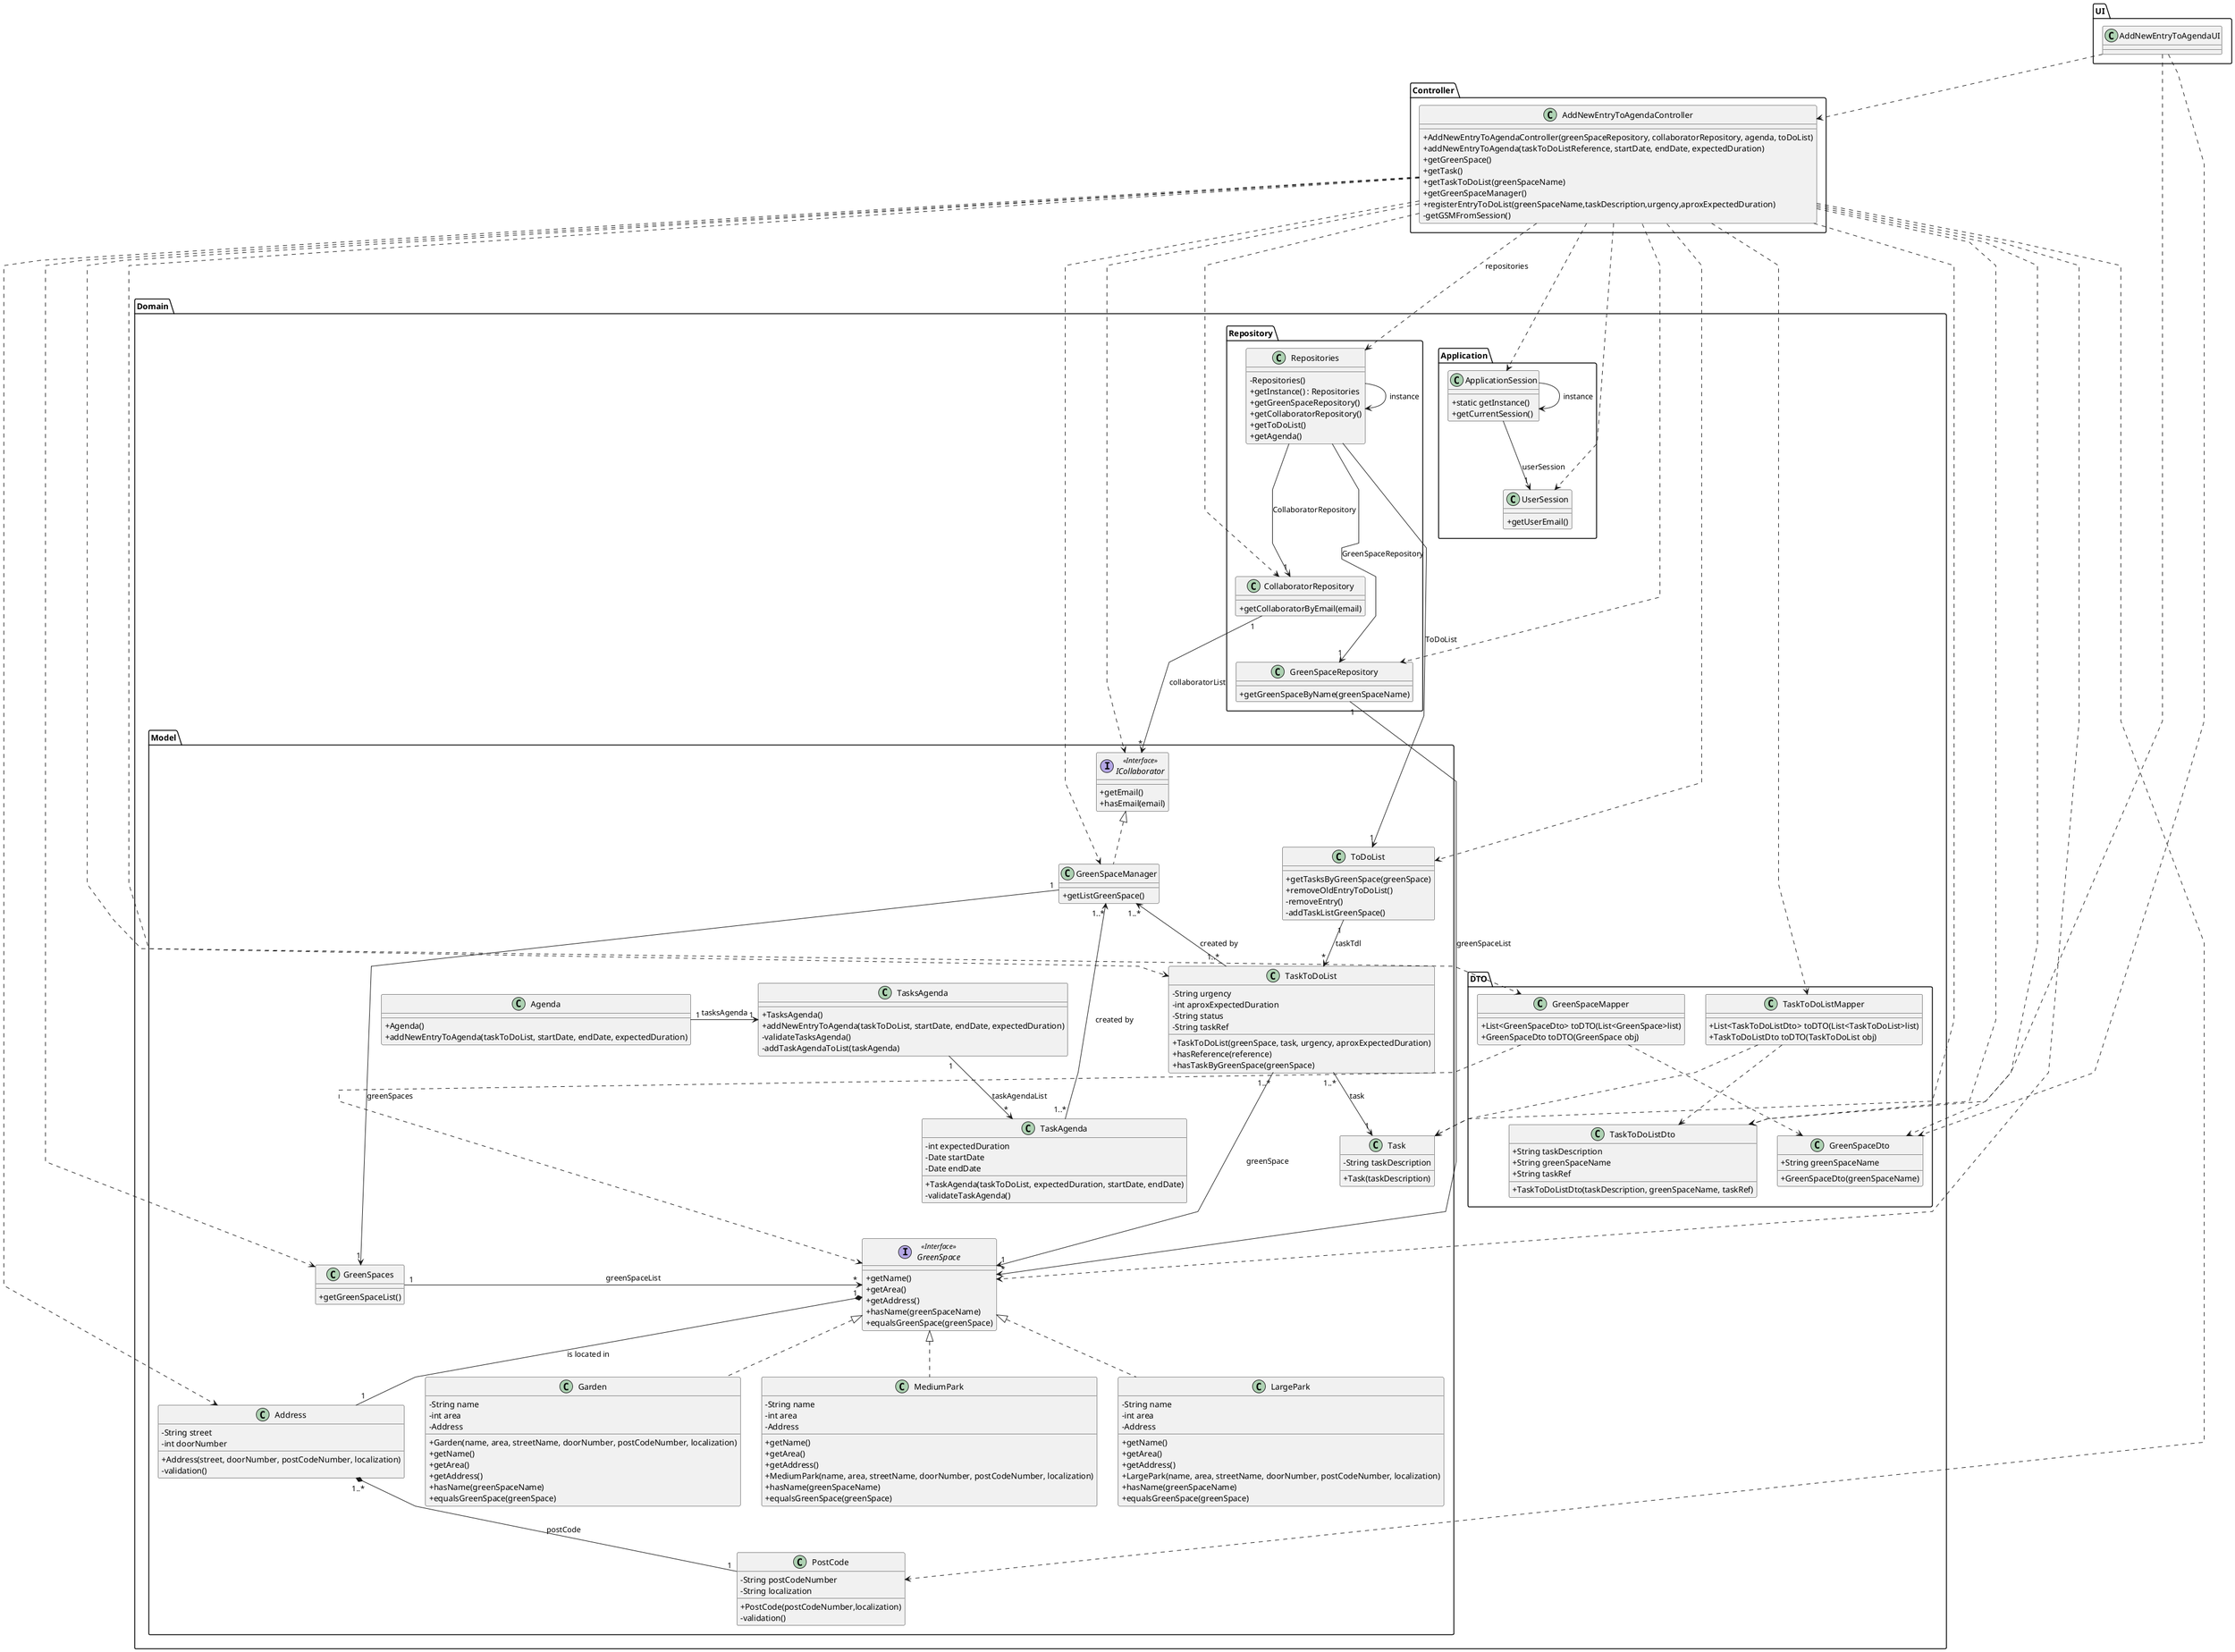 @startuml
'skinparam monochrome true
skinparam packageStyle rectangle
skinparam shadowing false
skinparam linetype polyline
'skinparam linetype orto

skinparam classAttributeIconSize 0

package "UI" <<Folder>> {
    class AddNewEntryToAgendaUI {
    }
}


package "Controller" <<Folder>> {

    class AddNewEntryToAgendaController {
        + AddNewEntryToAgendaController(greenSpaceRepository, collaboratorRepository, agenda, toDoList)
        + addNewEntryToAgenda(taskToDoListReference, startDate, endDate, expectedDuration)
        + getGreenSpace()
        + getTask()
        + getTaskToDoList(greenSpaceName)
        + getGreenSpaceManager()
        + registerEntryToDoList(greenSpaceName,taskDescription,urgency,aproxExpectedDuration)
        - getGSMFromSession()
    }

}

'left to right direction
package "Domain" <<Folder>> {

    package "Domain.Application" <<Folder>> {

        class ApplicationSession
        {
            + static getInstance()
            + getCurrentSession()
        }

        class UserSession
        {
            + getUserEmail()
        }
    }

    package "Domain.DTO" <<Folder>> {

        class TaskToDoListMapper{
            + List<TaskToDoListDto> toDTO(List<TaskToDoList>list)
            + TaskToDoListDto toDTO(TaskToDoList obj)
        }

        class TaskToDoListDto{
            + String taskDescription
            + String greenSpaceName
            + String taskRef

            + TaskToDoListDto(taskDescription, greenSpaceName, taskRef)
        }

        class GreenSpaceMapper{
            + List<GreenSpaceDto> toDTO(List<GreenSpace>list)
            + GreenSpaceDto toDTO(GreenSpace obj)
        }

        class GreenSpaceDto{
            + String greenSpaceName
            + GreenSpaceDto(greenSpaceName)
        }
    }

    package "Domain.Model" <<Folder>> {

        interface GreenSpace <<Interface>>{
            + getName()
            + getArea()
            + getAddress()
            + hasName(greenSpaceName)
            + equalsGreenSpace(greenSpace)
        }

        class GreenSpaces{

            + getGreenSpaceList()
        }

        class Garden implements GreenSpace{
            - String name
            - int area
            - Address

            + Garden(name, area, streetName, doorNumber, postCodeNumber, localization)
            + getName()
            + getArea()
            + getAddress()
            + hasName(greenSpaceName)
            + equalsGreenSpace(greenSpace)
        }

        class MediumPark implements GreenSpace{
            - String name
            - int area
            - Address

            + getName()
            + getArea()
            + getAddress()
            + MediumPark(name, area, streetName, doorNumber, postCodeNumber, localization)
            + hasName(greenSpaceName)
            + equalsGreenSpace(greenSpace)
        }

        class LargePark implements GreenSpace{
            - String name
            - int area
            - Address

            + getName()
            + getArea()
            + getAddress()
            + LargePark(name, area, streetName, doorNumber, postCodeNumber, localization)
            + hasName(greenSpaceName)
            + equalsGreenSpace(greenSpace)
        }

        interface ICollaborator <<Interface>>{
            + getEmail()
            + hasEmail(email)
        }

        class Address {
            - String street
            - int doorNumber

            + Address(street, doorNumber, postCodeNumber, localization)
            - validation()
        }

        class PostCode{
            - String postCodeNumber
            - String localization

            + PostCode(postCodeNumber,localization)
            - validation()
        }

        class Task {
            - String taskDescription

            + Task(taskDescription)
        }

        class TaskToDoList {
            - String urgency
            - int aproxExpectedDuration
            - String status
            - String taskRef

            + TaskToDoList(greenSpace, task, urgency, aproxExpectedDuration)
            + hasReference(reference)
            + hasTaskByGreenSpace(greenSpace)
        }

        class TaskAgenda {
            - int expectedDuration
            - Date startDate
            - Date endDate

            + TaskAgenda(taskToDoList, expectedDuration, startDate, endDate)
            - validateTaskAgenda()
        }

        class TasksAgenda {

            + TasksAgenda()
            + addNewEntryToAgenda(taskToDoList, startDate, endDate, expectedDuration)
            - validateTasksAgenda()
            - addTaskAgendaToList(taskAgenda)
        }

        class GreenSpaceManager implements ICollaborator{

            + getListGreenSpace()
        }

        class ToDoList{

            + getTasksByGreenSpace(greenSpace)
            + removeOldEntryToDoList()
            - removeEntry()
            - addTaskListGreenSpace()
        }

        class Agenda{

            + Agenda()
            + addNewEntryToAgenda(taskToDoList, startDate, endDate, expectedDuration)
        }

    }

    package "Domain.Repository" <<Folder>> {

        class Repositories {

            - Repositories()
            + getInstance() : Repositories
            + getGreenSpaceRepository()
            + getCollaboratorRepository()
            + getToDoList()
            + getAgenda()
        }

        class CollaboratorRepository {

            + getCollaboratorByEmail(email)
        }

        class GreenSpaceRepository {

            + getGreenSpaceByName(greenSpaceName)
        }

    }
}

'-------------------Agenda-------------------
Agenda "1" -> "1" TasksAgenda : tasksAgenda

'-------------------TasksAgenda-------------------
TasksAgenda "1" --> "*"TaskAgenda : taskAgendaList

'-------------------TaskMapper-------------------
TaskToDoListMapper ..> TaskToDoListDto
TaskToDoListMapper ..> Task

'-------------------GreenSpaceMapper-------------------
GreenSpaceMapper ..> GreenSpaceDto
GreenSpaceMapper ..> GreenSpace

'-------------------Instance-------------------
Repositories -> Repositories : instance
ApplicationSession -> ApplicationSession : instance

'-------------------UI-------------------
AddNewEntryToAgendaUI ..> AddNewEntryToAgendaController
AddNewEntryToAgendaUI ..> TaskToDoListDto
AddNewEntryToAgendaUI ..> GreenSpaceDto

'-------------------Controller-------------------
AddNewEntryToAgendaController ...> Repositories : repositories
AddNewEntryToAgendaController ...> ApplicationSession
AddNewEntryToAgendaController ...> UserSession
AddNewEntryToAgendaController ...> GreenSpaceRepository
AddNewEntryToAgendaController ...> CollaboratorRepository
AddNewEntryToAgendaController ...> ICollaborator
AddNewEntryToAgendaController ...> GreenSpace
AddNewEntryToAgendaController ...> ToDoList
AddNewEntryToAgendaController ...> Task
AddNewEntryToAgendaController ...> TaskToDoList
AddNewEntryToAgendaController ...> GreenSpaceManager
AddNewEntryToAgendaController ...> Address
AddNewEntryToAgendaController ...> PostCode
AddNewEntryToAgendaController ...> GreenSpaces
AddNewEntryToAgendaController ...> TaskToDoListMapper
AddNewEntryToAgendaController ...> GreenSpaceMapper
AddNewEntryToAgendaController ...> TaskToDoListDto
AddNewEntryToAgendaController ...> GreenSpaceDto

'-------------------ApplicationSession-------------------
ApplicationSession --> "1" UserSession : userSession

'-------------------Repositories-------------------
Repositories ----> "1" GreenSpaceRepository : GreenSpaceRepository
Repositories ---> "1" CollaboratorRepository : CollaboratorRepository
Repositories -> "1" ToDoList : ToDoList

'-------------------CollaboratorRepository-------------------
CollaboratorRepository "1"  ---> "*" ICollaborator : collaboratorList

'-------------------GreenSpaceRepository-------------------
GreenSpaceRepository "1" -> "*" GreenSpace : greenSpaceList

'-------------------Address-------------------
Address "1..*" *-- "1" PostCode : postCode

'-------------------GreenSpaceManager-------------------
GreenSpaceManager "1..*" <-- "1..*" TaskToDoList : created by
GreenSpaceManager "1..*" <--- "1..*" TaskAgenda : created by
GreenSpaceManager "1" ----> "1" GreenSpaces : greenSpaces

'-------------------GreenSpace-------------------
GreenSpace "1" *-- "1" Address : is located in

'-------------------GreenSpaces-------------------
GreenSpaces "1" -> "*" GreenSpace: greenSpaceList

'-------------------ToDoList-------------------
ToDoList "1" --> "*" TaskToDoList : taskTdl

'-------------------TaskToDoList-------------------
TaskToDoList "1..*" -> "1" GreenSpace : greenSpace
TaskToDoList "1..*" --> "1" Task : task

@enduml
